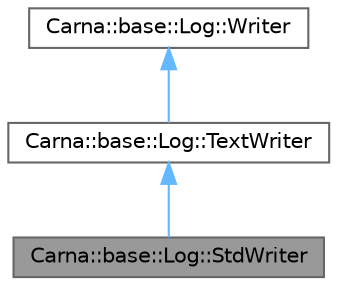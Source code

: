 digraph "Carna::base::Log::StdWriter"
{
 // LATEX_PDF_SIZE
  bgcolor="transparent";
  edge [fontname=Helvetica,fontsize=10,labelfontname=Helvetica,labelfontsize=10];
  node [fontname=Helvetica,fontsize=10,shape=box,height=0.2,width=0.4];
  Node1 [id="Node000001",label="Carna::base::Log::StdWriter",height=0.2,width=0.4,color="gray40", fillcolor="grey60", style="filled", fontcolor="black",tooltip="Writes fatal and error classified log messages to std::cerr and such classified as warning or debug t..."];
  Node2 -> Node1 [id="edge1_Node000001_Node000002",dir="back",color="steelblue1",style="solid",tooltip=" "];
  Node2 [id="Node000002",label="Carna::base::Log::TextWriter",height=0.2,width=0.4,color="gray40", fillcolor="white", style="filled",URL="$classCarna_1_1base_1_1Log_1_1TextWriter.html",tooltip="Abstract implementation of the Writer interface, that formats log messages along with their severity ..."];
  Node3 -> Node2 [id="edge2_Node000002_Node000003",dir="back",color="steelblue1",style="solid",tooltip=" "];
  Node3 [id="Node000003",label="Carna::base::Log::Writer",height=0.2,width=0.4,color="gray40", fillcolor="white", style="filled",URL="$classCarna_1_1base_1_1Log_1_1Writer.html",tooltip="Writes log entries."];
}
